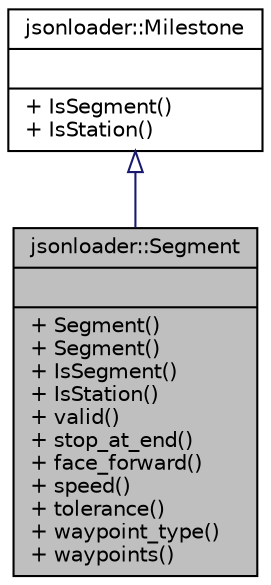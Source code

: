 digraph "jsonloader::Segment"
{
 // LATEX_PDF_SIZE
  edge [fontname="Helvetica",fontsize="10",labelfontname="Helvetica",labelfontsize="10"];
  node [fontname="Helvetica",fontsize="10",shape=record];
  Node1 [label="{jsonloader::Segment\n||+ Segment()\l+ Segment()\l+ IsSegment()\l+ IsStation()\l+ valid()\l+ stop_at_end()\l+ face_forward()\l+ speed()\l+ tolerance()\l+ waypoint_type()\l+ waypoints()\l}",height=0.2,width=0.4,color="black", fillcolor="grey75", style="filled", fontcolor="black",tooltip=" "];
  Node2 -> Node1 [dir="back",color="midnightblue",fontsize="10",style="solid",arrowtail="onormal",fontname="Helvetica"];
  Node2 [label="{jsonloader::Milestone\n||+ IsSegment()\l+ IsStation()\l}",height=0.2,width=0.4,color="black", fillcolor="white", style="filled",URL="$classjsonloader_1_1Milestone.html",tooltip=" "];
}
